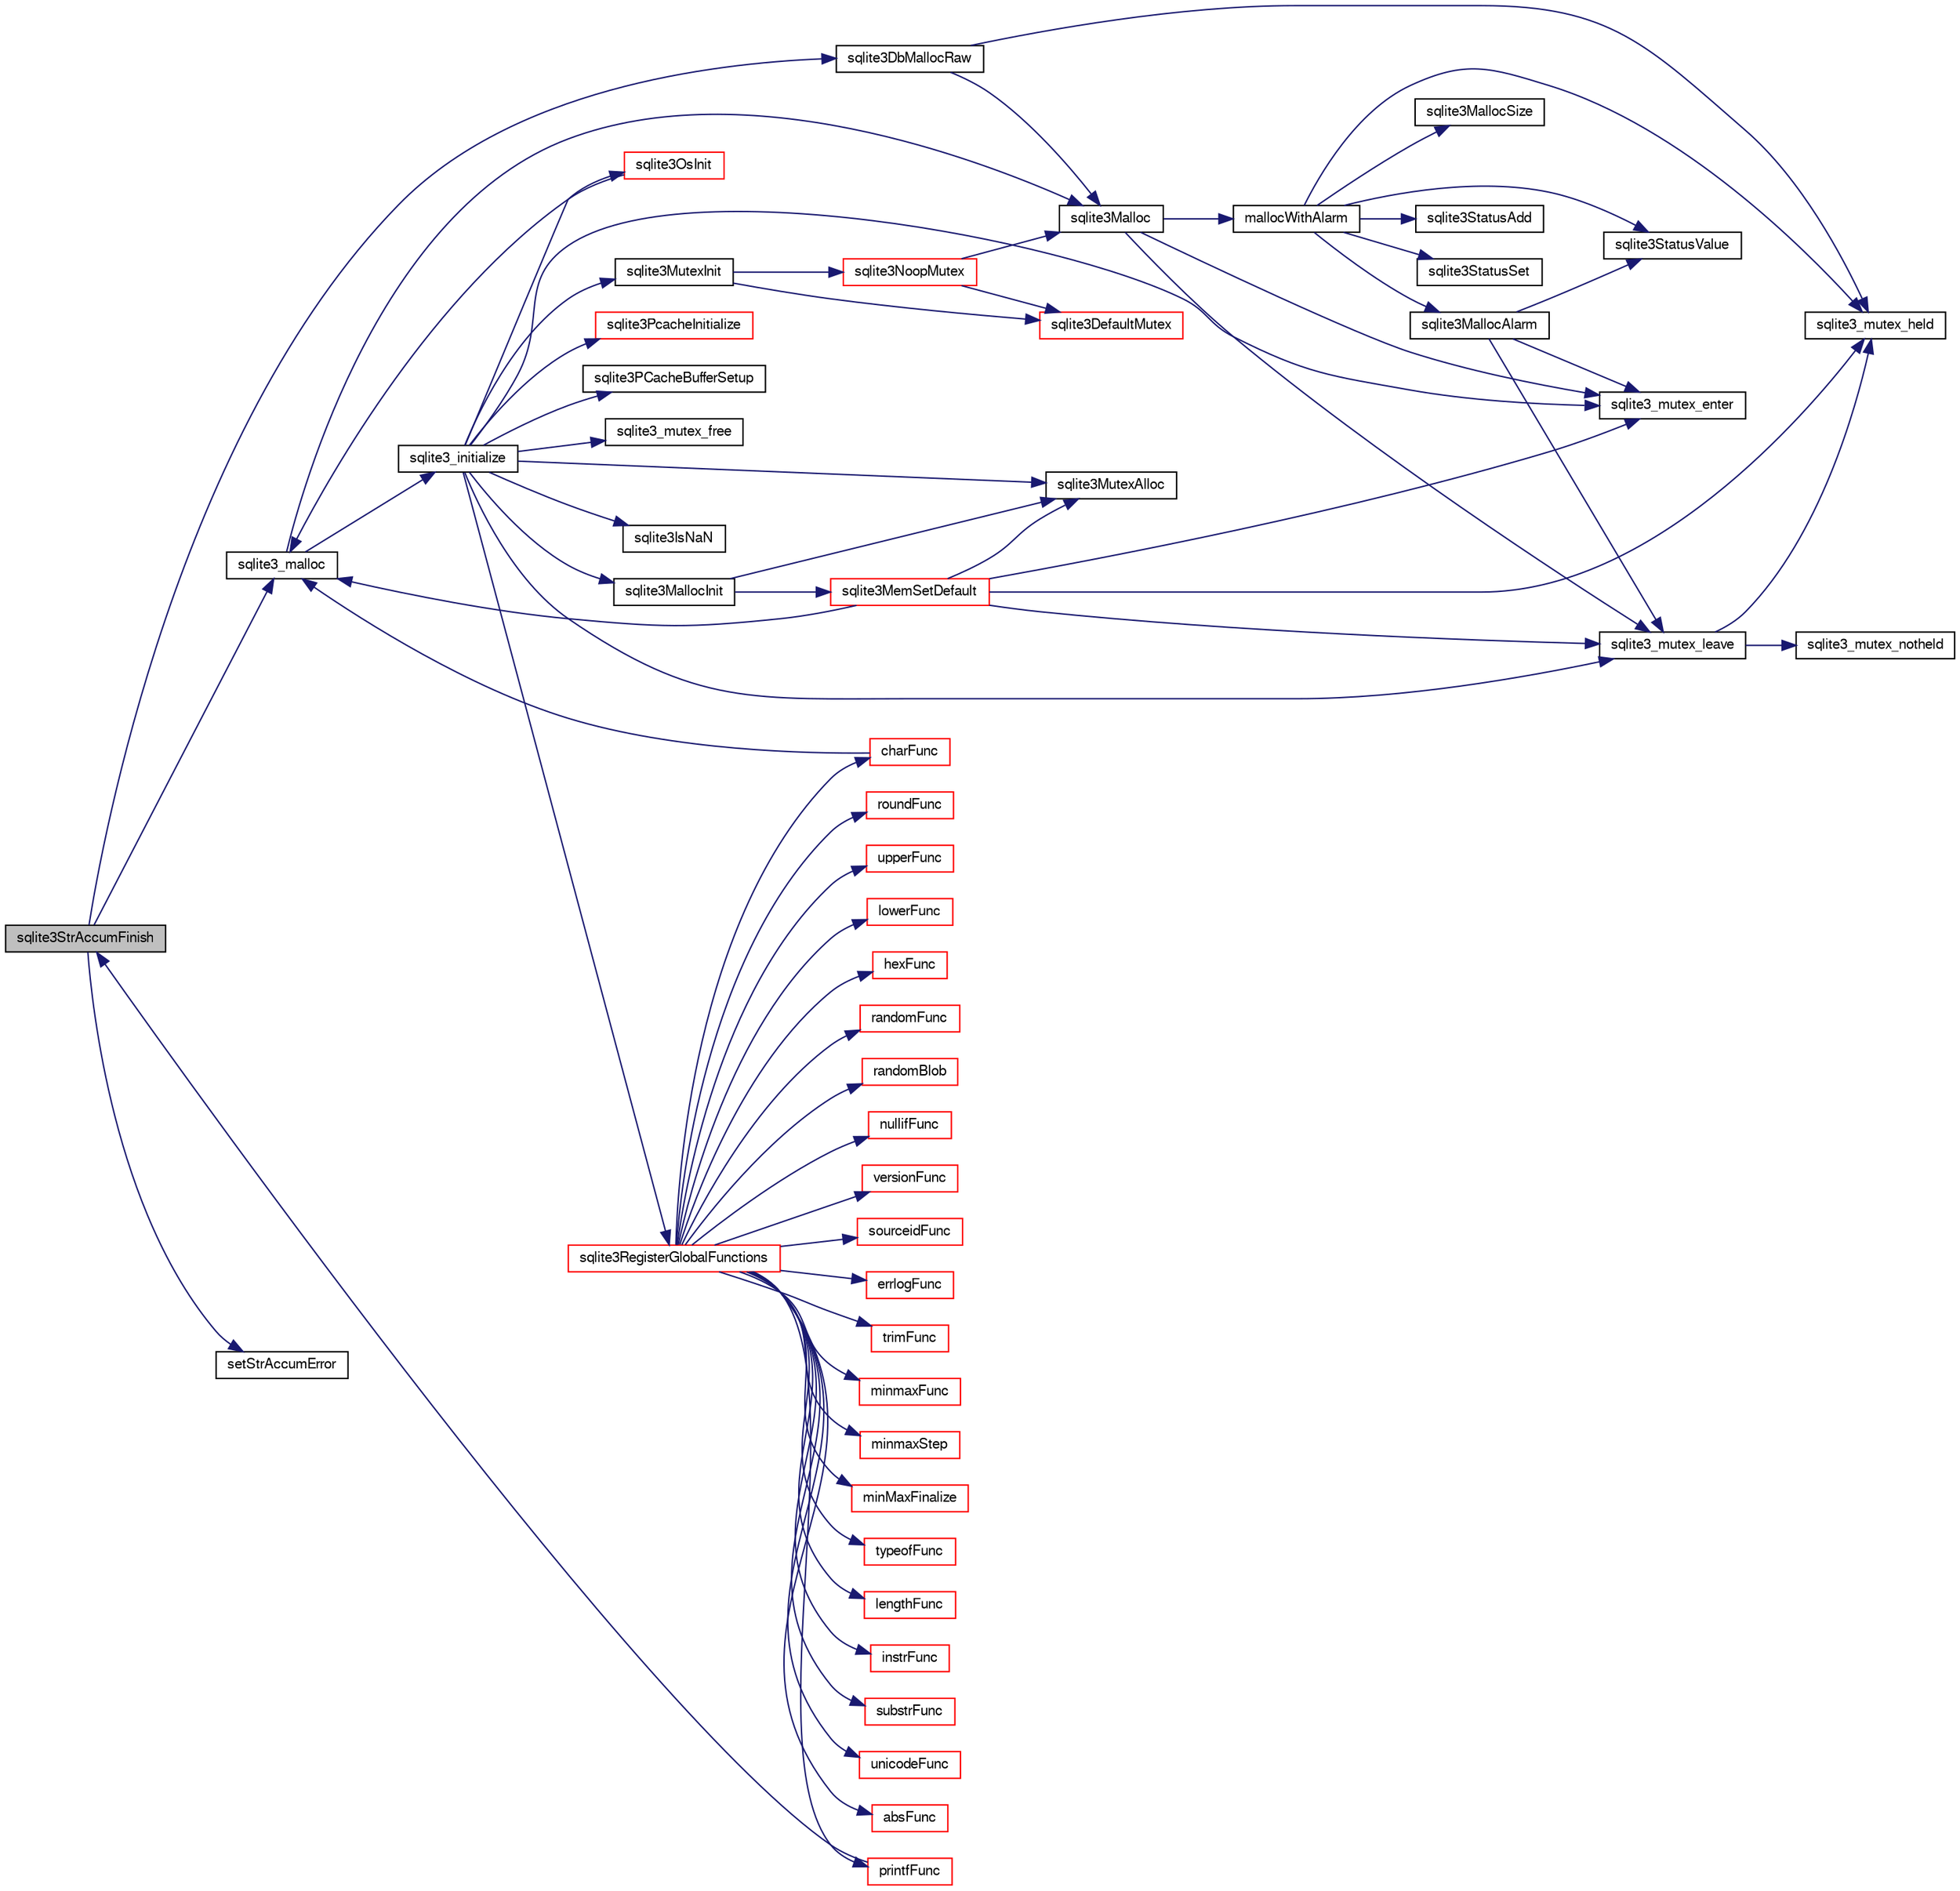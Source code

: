 digraph "sqlite3StrAccumFinish"
{
  edge [fontname="FreeSans",fontsize="10",labelfontname="FreeSans",labelfontsize="10"];
  node [fontname="FreeSans",fontsize="10",shape=record];
  rankdir="LR";
  Node717147 [label="sqlite3StrAccumFinish",height=0.2,width=0.4,color="black", fillcolor="grey75", style="filled", fontcolor="black"];
  Node717147 -> Node717148 [color="midnightblue",fontsize="10",style="solid",fontname="FreeSans"];
  Node717148 [label="sqlite3DbMallocRaw",height=0.2,width=0.4,color="black", fillcolor="white", style="filled",URL="$sqlite3_8c.html#abbe8be0cf7175e11ddc3e2218fad924e"];
  Node717148 -> Node717149 [color="midnightblue",fontsize="10",style="solid",fontname="FreeSans"];
  Node717149 [label="sqlite3_mutex_held",height=0.2,width=0.4,color="black", fillcolor="white", style="filled",URL="$sqlite3_8c.html#acf77da68932b6bc163c5e68547ecc3e7"];
  Node717148 -> Node717150 [color="midnightblue",fontsize="10",style="solid",fontname="FreeSans"];
  Node717150 [label="sqlite3Malloc",height=0.2,width=0.4,color="black", fillcolor="white", style="filled",URL="$sqlite3_8c.html#a361a2eaa846b1885f123abe46f5d8b2b"];
  Node717150 -> Node717151 [color="midnightblue",fontsize="10",style="solid",fontname="FreeSans"];
  Node717151 [label="sqlite3_mutex_enter",height=0.2,width=0.4,color="black", fillcolor="white", style="filled",URL="$sqlite3_8c.html#a1c12cde690bd89f104de5cbad12a6bf5"];
  Node717150 -> Node717152 [color="midnightblue",fontsize="10",style="solid",fontname="FreeSans"];
  Node717152 [label="mallocWithAlarm",height=0.2,width=0.4,color="black", fillcolor="white", style="filled",URL="$sqlite3_8c.html#ab070d5cf8e48ec8a6a43cf025d48598b"];
  Node717152 -> Node717149 [color="midnightblue",fontsize="10",style="solid",fontname="FreeSans"];
  Node717152 -> Node717153 [color="midnightblue",fontsize="10",style="solid",fontname="FreeSans"];
  Node717153 [label="sqlite3StatusSet",height=0.2,width=0.4,color="black", fillcolor="white", style="filled",URL="$sqlite3_8c.html#afec7586c01fcb5ea17dc9d7725a589d9"];
  Node717152 -> Node717154 [color="midnightblue",fontsize="10",style="solid",fontname="FreeSans"];
  Node717154 [label="sqlite3StatusValue",height=0.2,width=0.4,color="black", fillcolor="white", style="filled",URL="$sqlite3_8c.html#a30b8ac296c6e200c1fa57708d52c6ef6"];
  Node717152 -> Node717155 [color="midnightblue",fontsize="10",style="solid",fontname="FreeSans"];
  Node717155 [label="sqlite3MallocAlarm",height=0.2,width=0.4,color="black", fillcolor="white", style="filled",URL="$sqlite3_8c.html#ada66988e8471d1198f3219c062377508"];
  Node717155 -> Node717154 [color="midnightblue",fontsize="10",style="solid",fontname="FreeSans"];
  Node717155 -> Node717156 [color="midnightblue",fontsize="10",style="solid",fontname="FreeSans"];
  Node717156 [label="sqlite3_mutex_leave",height=0.2,width=0.4,color="black", fillcolor="white", style="filled",URL="$sqlite3_8c.html#a5838d235601dbd3c1fa993555c6bcc93"];
  Node717156 -> Node717149 [color="midnightblue",fontsize="10",style="solid",fontname="FreeSans"];
  Node717156 -> Node717157 [color="midnightblue",fontsize="10",style="solid",fontname="FreeSans"];
  Node717157 [label="sqlite3_mutex_notheld",height=0.2,width=0.4,color="black", fillcolor="white", style="filled",URL="$sqlite3_8c.html#a83967c837c1c000d3b5adcfaa688f5dc"];
  Node717155 -> Node717151 [color="midnightblue",fontsize="10",style="solid",fontname="FreeSans"];
  Node717152 -> Node717158 [color="midnightblue",fontsize="10",style="solid",fontname="FreeSans"];
  Node717158 [label="sqlite3MallocSize",height=0.2,width=0.4,color="black", fillcolor="white", style="filled",URL="$sqlite3_8c.html#acf5d2a5f35270bafb050bd2def576955"];
  Node717152 -> Node717159 [color="midnightblue",fontsize="10",style="solid",fontname="FreeSans"];
  Node717159 [label="sqlite3StatusAdd",height=0.2,width=0.4,color="black", fillcolor="white", style="filled",URL="$sqlite3_8c.html#afa029f93586aeab4cc85360905dae9cd"];
  Node717150 -> Node717156 [color="midnightblue",fontsize="10",style="solid",fontname="FreeSans"];
  Node717147 -> Node717160 [color="midnightblue",fontsize="10",style="solid",fontname="FreeSans"];
  Node717160 [label="sqlite3_malloc",height=0.2,width=0.4,color="black", fillcolor="white", style="filled",URL="$sqlite3_8c.html#ac79dba55fc32b6a840cf5a9769bce7cd"];
  Node717160 -> Node717161 [color="midnightblue",fontsize="10",style="solid",fontname="FreeSans"];
  Node717161 [label="sqlite3_initialize",height=0.2,width=0.4,color="black", fillcolor="white", style="filled",URL="$sqlite3_8c.html#ab0c0ee2d5d4cf8b28e9572296a8861df"];
  Node717161 -> Node717162 [color="midnightblue",fontsize="10",style="solid",fontname="FreeSans"];
  Node717162 [label="sqlite3MutexInit",height=0.2,width=0.4,color="black", fillcolor="white", style="filled",URL="$sqlite3_8c.html#a7906afcdd1cdb3d0007eb932398a1158"];
  Node717162 -> Node717163 [color="midnightblue",fontsize="10",style="solid",fontname="FreeSans"];
  Node717163 [label="sqlite3DefaultMutex",height=0.2,width=0.4,color="red", fillcolor="white", style="filled",URL="$sqlite3_8c.html#ac895a71e325f9b2f9b862f737c17aca8"];
  Node717162 -> Node717173 [color="midnightblue",fontsize="10",style="solid",fontname="FreeSans"];
  Node717173 [label="sqlite3NoopMutex",height=0.2,width=0.4,color="red", fillcolor="white", style="filled",URL="$sqlite3_8c.html#a09742cde9ef371d94f8201d2cdb543e4"];
  Node717173 -> Node717150 [color="midnightblue",fontsize="10",style="solid",fontname="FreeSans"];
  Node717173 -> Node717163 [color="midnightblue",fontsize="10",style="solid",fontname="FreeSans"];
  Node717161 -> Node717181 [color="midnightblue",fontsize="10",style="solid",fontname="FreeSans"];
  Node717181 [label="sqlite3MutexAlloc",height=0.2,width=0.4,color="black", fillcolor="white", style="filled",URL="$sqlite3_8c.html#a0e3f432ee581f6876b590e7ad7e84e19"];
  Node717161 -> Node717151 [color="midnightblue",fontsize="10",style="solid",fontname="FreeSans"];
  Node717161 -> Node717182 [color="midnightblue",fontsize="10",style="solid",fontname="FreeSans"];
  Node717182 [label="sqlite3MallocInit",height=0.2,width=0.4,color="black", fillcolor="white", style="filled",URL="$sqlite3_8c.html#a9e06f9e7cad0d83ce80ab493c9533552"];
  Node717182 -> Node717183 [color="midnightblue",fontsize="10",style="solid",fontname="FreeSans"];
  Node717183 [label="sqlite3MemSetDefault",height=0.2,width=0.4,color="red", fillcolor="white", style="filled",URL="$sqlite3_8c.html#a162fbfd727e92c5f8f72625b5ff62549"];
  Node717183 -> Node717181 [color="midnightblue",fontsize="10",style="solid",fontname="FreeSans"];
  Node717183 -> Node717151 [color="midnightblue",fontsize="10",style="solid",fontname="FreeSans"];
  Node717183 -> Node717156 [color="midnightblue",fontsize="10",style="solid",fontname="FreeSans"];
  Node717183 -> Node717149 [color="midnightblue",fontsize="10",style="solid",fontname="FreeSans"];
  Node717183 -> Node717160 [color="midnightblue",fontsize="10",style="solid",fontname="FreeSans"];
  Node717182 -> Node717181 [color="midnightblue",fontsize="10",style="solid",fontname="FreeSans"];
  Node717161 -> Node717156 [color="midnightblue",fontsize="10",style="solid",fontname="FreeSans"];
  Node717161 -> Node717274 [color="midnightblue",fontsize="10",style="solid",fontname="FreeSans"];
  Node717274 [label="sqlite3RegisterGlobalFunctions",height=0.2,width=0.4,color="red", fillcolor="white", style="filled",URL="$sqlite3_8c.html#a9f75bd111010f29e1b8d74344473c4ec"];
  Node717274 -> Node717275 [color="midnightblue",fontsize="10",style="solid",fontname="FreeSans"];
  Node717275 [label="trimFunc",height=0.2,width=0.4,color="red", fillcolor="white", style="filled",URL="$sqlite3_8c.html#afad56dbe7f08139a630156e644b14704"];
  Node717274 -> Node717288 [color="midnightblue",fontsize="10",style="solid",fontname="FreeSans"];
  Node717288 [label="minmaxFunc",height=0.2,width=0.4,color="red", fillcolor="white", style="filled",URL="$sqlite3_8c.html#a4d00f48b948fd73cb70bcfd1efc0bfb0"];
  Node717274 -> Node717297 [color="midnightblue",fontsize="10",style="solid",fontname="FreeSans"];
  Node717297 [label="minmaxStep",height=0.2,width=0.4,color="red", fillcolor="white", style="filled",URL="$sqlite3_8c.html#a5b4c0da0f3b61d7ff25ebd30aa22cca4"];
  Node717274 -> Node717301 [color="midnightblue",fontsize="10",style="solid",fontname="FreeSans"];
  Node717301 [label="minMaxFinalize",height=0.2,width=0.4,color="red", fillcolor="white", style="filled",URL="$sqlite3_8c.html#a0439dd90934a2dee93517c50884d5924"];
  Node717274 -> Node717302 [color="midnightblue",fontsize="10",style="solid",fontname="FreeSans"];
  Node717302 [label="typeofFunc",height=0.2,width=0.4,color="red", fillcolor="white", style="filled",URL="$sqlite3_8c.html#aba6c564ff0d6b017de448469d0fb243f"];
  Node717274 -> Node717303 [color="midnightblue",fontsize="10",style="solid",fontname="FreeSans"];
  Node717303 [label="lengthFunc",height=0.2,width=0.4,color="red", fillcolor="white", style="filled",URL="$sqlite3_8c.html#affdabf006c37c26a1c3e325badb83546"];
  Node717274 -> Node717308 [color="midnightblue",fontsize="10",style="solid",fontname="FreeSans"];
  Node717308 [label="instrFunc",height=0.2,width=0.4,color="red", fillcolor="white", style="filled",URL="$sqlite3_8c.html#a8f86ca540b92ac28aaefaa126170cf8c"];
  Node717274 -> Node717310 [color="midnightblue",fontsize="10",style="solid",fontname="FreeSans"];
  Node717310 [label="substrFunc",height=0.2,width=0.4,color="red", fillcolor="white", style="filled",URL="$sqlite3_8c.html#a8a8739d9af5589338113371e440b2734"];
  Node717274 -> Node717315 [color="midnightblue",fontsize="10",style="solid",fontname="FreeSans"];
  Node717315 [label="printfFunc",height=0.2,width=0.4,color="red", fillcolor="white", style="filled",URL="$sqlite3_8c.html#a80ca21d434c7c5b6668bee721331dda8"];
  Node717315 -> Node717147 [color="midnightblue",fontsize="10",style="solid",fontname="FreeSans"];
  Node717274 -> Node717317 [color="midnightblue",fontsize="10",style="solid",fontname="FreeSans"];
  Node717317 [label="unicodeFunc",height=0.2,width=0.4,color="red", fillcolor="white", style="filled",URL="$sqlite3_8c.html#a1d3d012cbe2276d8d713be80884db355"];
  Node717274 -> Node717319 [color="midnightblue",fontsize="10",style="solid",fontname="FreeSans"];
  Node717319 [label="charFunc",height=0.2,width=0.4,color="red", fillcolor="white", style="filled",URL="$sqlite3_8c.html#ab9b72ce47fcea3c3b92e816435a0fd91"];
  Node717319 -> Node717160 [color="midnightblue",fontsize="10",style="solid",fontname="FreeSans"];
  Node717274 -> Node717320 [color="midnightblue",fontsize="10",style="solid",fontname="FreeSans"];
  Node717320 [label="absFunc",height=0.2,width=0.4,color="red", fillcolor="white", style="filled",URL="$sqlite3_8c.html#af271994a34f441432d50d7095e0ed23d"];
  Node717274 -> Node717325 [color="midnightblue",fontsize="10",style="solid",fontname="FreeSans"];
  Node717325 [label="roundFunc",height=0.2,width=0.4,color="red", fillcolor="white", style="filled",URL="$sqlite3_8c.html#a8c444ba254edc27891111b76e7ba85e7"];
  Node717274 -> Node717328 [color="midnightblue",fontsize="10",style="solid",fontname="FreeSans"];
  Node717328 [label="upperFunc",height=0.2,width=0.4,color="red", fillcolor="white", style="filled",URL="$sqlite3_8c.html#a8f26e491f9fd893cdb476c577f39f260"];
  Node717274 -> Node717329 [color="midnightblue",fontsize="10",style="solid",fontname="FreeSans"];
  Node717329 [label="lowerFunc",height=0.2,width=0.4,color="red", fillcolor="white", style="filled",URL="$sqlite3_8c.html#a37a07e2d7c0cb4c521e9c334596c89a7"];
  Node717274 -> Node717330 [color="midnightblue",fontsize="10",style="solid",fontname="FreeSans"];
  Node717330 [label="hexFunc",height=0.2,width=0.4,color="red", fillcolor="white", style="filled",URL="$sqlite3_8c.html#a2e2cd151b75b794723d7c4f30fe57c8b"];
  Node717274 -> Node717331 [color="midnightblue",fontsize="10",style="solid",fontname="FreeSans"];
  Node717331 [label="randomFunc",height=0.2,width=0.4,color="red", fillcolor="white", style="filled",URL="$sqlite3_8c.html#a77905d2b2e1b154cf082f061cfa057dd"];
  Node717274 -> Node717335 [color="midnightblue",fontsize="10",style="solid",fontname="FreeSans"];
  Node717335 [label="randomBlob",height=0.2,width=0.4,color="red", fillcolor="white", style="filled",URL="$sqlite3_8c.html#a2b058708f7f26feb80fce84c3e375d64"];
  Node717274 -> Node717337 [color="midnightblue",fontsize="10",style="solid",fontname="FreeSans"];
  Node717337 [label="nullifFunc",height=0.2,width=0.4,color="red", fillcolor="white", style="filled",URL="$sqlite3_8c.html#aa677b6612cd4e6630438b729f56cd3e6"];
  Node717274 -> Node717338 [color="midnightblue",fontsize="10",style="solid",fontname="FreeSans"];
  Node717338 [label="versionFunc",height=0.2,width=0.4,color="red", fillcolor="white", style="filled",URL="$sqlite3_8c.html#a258a294d68fbf7c6ba528921b2a721bc"];
  Node717274 -> Node717340 [color="midnightblue",fontsize="10",style="solid",fontname="FreeSans"];
  Node717340 [label="sourceidFunc",height=0.2,width=0.4,color="red", fillcolor="white", style="filled",URL="$sqlite3_8c.html#a3ff22be898cc17c2a45a7fa605892c4a"];
  Node717274 -> Node717342 [color="midnightblue",fontsize="10",style="solid",fontname="FreeSans"];
  Node717342 [label="errlogFunc",height=0.2,width=0.4,color="red", fillcolor="white", style="filled",URL="$sqlite3_8c.html#a56d5c8e1f0a43e4c9f8864c27065393f"];
  Node717161 -> Node717422 [color="midnightblue",fontsize="10",style="solid",fontname="FreeSans"];
  Node717422 [label="sqlite3PcacheInitialize",height=0.2,width=0.4,color="red", fillcolor="white", style="filled",URL="$sqlite3_8c.html#a2902c61ddc88bea002c4d69fe4052b1f"];
  Node717161 -> Node717423 [color="midnightblue",fontsize="10",style="solid",fontname="FreeSans"];
  Node717423 [label="sqlite3OsInit",height=0.2,width=0.4,color="red", fillcolor="white", style="filled",URL="$sqlite3_8c.html#afeaa886fe1ca086a30fd278b1d069762"];
  Node717423 -> Node717160 [color="midnightblue",fontsize="10",style="solid",fontname="FreeSans"];
  Node717161 -> Node717427 [color="midnightblue",fontsize="10",style="solid",fontname="FreeSans"];
  Node717427 [label="sqlite3PCacheBufferSetup",height=0.2,width=0.4,color="black", fillcolor="white", style="filled",URL="$sqlite3_8c.html#ad18a1eebefdfbc4254f473f7b0101937"];
  Node717161 -> Node717428 [color="midnightblue",fontsize="10",style="solid",fontname="FreeSans"];
  Node717428 [label="sqlite3_mutex_free",height=0.2,width=0.4,color="black", fillcolor="white", style="filled",URL="$sqlite3_8c.html#a2db2e72e08f6873afa9c61b0ec726fec"];
  Node717161 -> Node717212 [color="midnightblue",fontsize="10",style="solid",fontname="FreeSans"];
  Node717212 [label="sqlite3IsNaN",height=0.2,width=0.4,color="black", fillcolor="white", style="filled",URL="$sqlite3_8c.html#aed4d78203877c3486765ccbc7feebb50"];
  Node717160 -> Node717150 [color="midnightblue",fontsize="10",style="solid",fontname="FreeSans"];
  Node717147 -> Node717192 [color="midnightblue",fontsize="10",style="solid",fontname="FreeSans"];
  Node717192 [label="setStrAccumError",height=0.2,width=0.4,color="black", fillcolor="white", style="filled",URL="$sqlite3_8c.html#a3dc479a1fc8ba1ab8edfe51f8a0b102c"];
}
